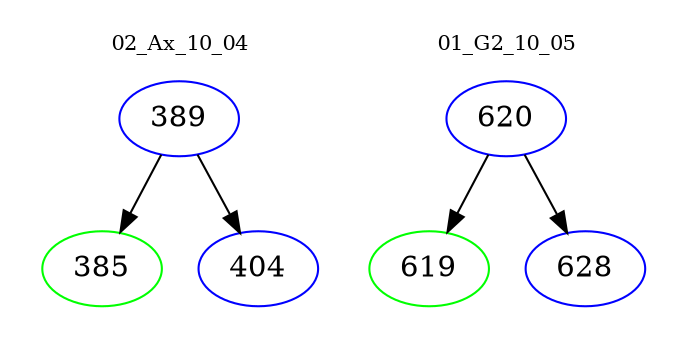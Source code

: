 digraph{
subgraph cluster_0 {
color = white
label = "02_Ax_10_04";
fontsize=10;
T0_389 [label="389", color="blue"]
T0_389 -> T0_385 [color="black"]
T0_385 [label="385", color="green"]
T0_389 -> T0_404 [color="black"]
T0_404 [label="404", color="blue"]
}
subgraph cluster_1 {
color = white
label = "01_G2_10_05";
fontsize=10;
T1_620 [label="620", color="blue"]
T1_620 -> T1_619 [color="black"]
T1_619 [label="619", color="green"]
T1_620 -> T1_628 [color="black"]
T1_628 [label="628", color="blue"]
}
}
